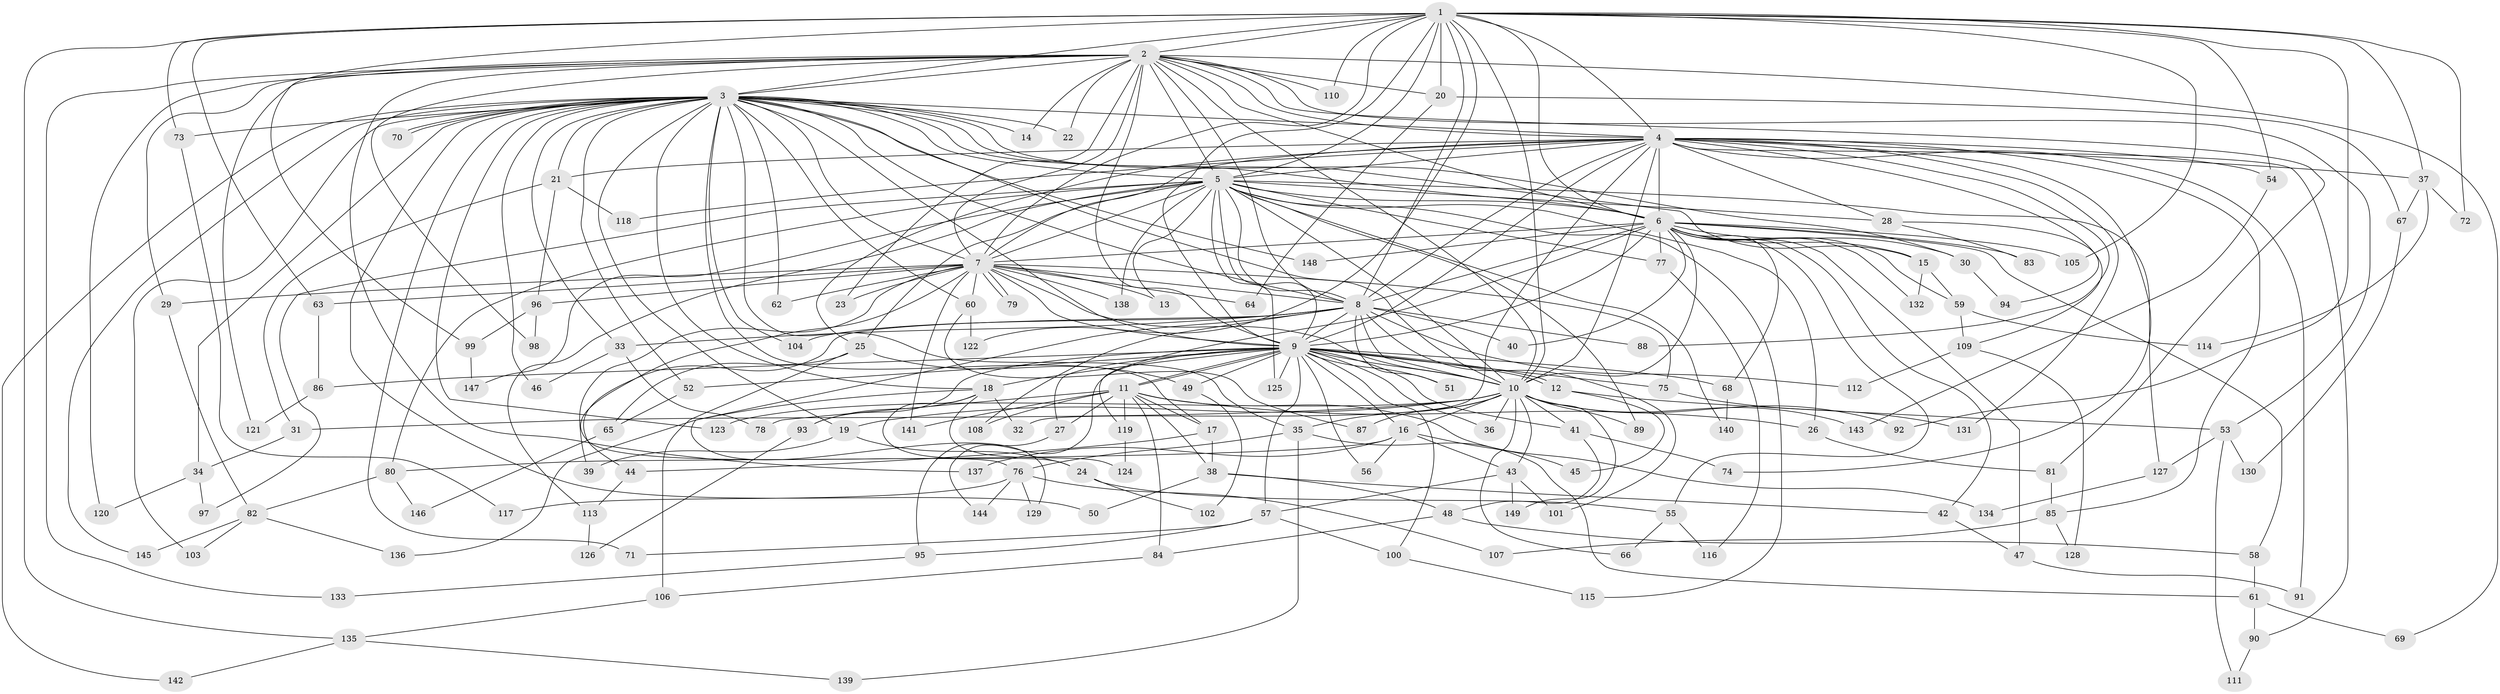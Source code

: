 // Generated by graph-tools (version 1.1) at 2025/49/03/09/25 03:49:34]
// undirected, 149 vertices, 323 edges
graph export_dot {
graph [start="1"]
  node [color=gray90,style=filled];
  1;
  2;
  3;
  4;
  5;
  6;
  7;
  8;
  9;
  10;
  11;
  12;
  13;
  14;
  15;
  16;
  17;
  18;
  19;
  20;
  21;
  22;
  23;
  24;
  25;
  26;
  27;
  28;
  29;
  30;
  31;
  32;
  33;
  34;
  35;
  36;
  37;
  38;
  39;
  40;
  41;
  42;
  43;
  44;
  45;
  46;
  47;
  48;
  49;
  50;
  51;
  52;
  53;
  54;
  55;
  56;
  57;
  58;
  59;
  60;
  61;
  62;
  63;
  64;
  65;
  66;
  67;
  68;
  69;
  70;
  71;
  72;
  73;
  74;
  75;
  76;
  77;
  78;
  79;
  80;
  81;
  82;
  83;
  84;
  85;
  86;
  87;
  88;
  89;
  90;
  91;
  92;
  93;
  94;
  95;
  96;
  97;
  98;
  99;
  100;
  101;
  102;
  103;
  104;
  105;
  106;
  107;
  108;
  109;
  110;
  111;
  112;
  113;
  114;
  115;
  116;
  117;
  118;
  119;
  120;
  121;
  122;
  123;
  124;
  125;
  126;
  127;
  128;
  129;
  130;
  131;
  132;
  133;
  134;
  135;
  136;
  137;
  138;
  139;
  140;
  141;
  142;
  143;
  144;
  145;
  146;
  147;
  148;
  149;
  1 -- 2;
  1 -- 3;
  1 -- 4;
  1 -- 5;
  1 -- 6;
  1 -- 7;
  1 -- 8;
  1 -- 9;
  1 -- 10;
  1 -- 20;
  1 -- 37;
  1 -- 54;
  1 -- 63;
  1 -- 72;
  1 -- 73;
  1 -- 92;
  1 -- 99;
  1 -- 105;
  1 -- 110;
  1 -- 122;
  1 -- 135;
  2 -- 3;
  2 -- 4;
  2 -- 5;
  2 -- 6;
  2 -- 7;
  2 -- 8;
  2 -- 9;
  2 -- 10;
  2 -- 14;
  2 -- 20;
  2 -- 22;
  2 -- 23;
  2 -- 29;
  2 -- 53;
  2 -- 69;
  2 -- 81;
  2 -- 98;
  2 -- 110;
  2 -- 120;
  2 -- 121;
  2 -- 133;
  2 -- 137;
  3 -- 4;
  3 -- 5;
  3 -- 6;
  3 -- 7;
  3 -- 8;
  3 -- 9;
  3 -- 10;
  3 -- 14;
  3 -- 15;
  3 -- 17;
  3 -- 18;
  3 -- 19;
  3 -- 21;
  3 -- 22;
  3 -- 30;
  3 -- 33;
  3 -- 34;
  3 -- 35;
  3 -- 46;
  3 -- 50;
  3 -- 52;
  3 -- 60;
  3 -- 62;
  3 -- 70;
  3 -- 70;
  3 -- 71;
  3 -- 73;
  3 -- 103;
  3 -- 104;
  3 -- 123;
  3 -- 142;
  3 -- 145;
  3 -- 148;
  4 -- 5;
  4 -- 6;
  4 -- 7;
  4 -- 8;
  4 -- 9;
  4 -- 10;
  4 -- 21;
  4 -- 25;
  4 -- 28;
  4 -- 32;
  4 -- 37;
  4 -- 54;
  4 -- 74;
  4 -- 85;
  4 -- 88;
  4 -- 90;
  4 -- 91;
  4 -- 94;
  4 -- 118;
  4 -- 131;
  5 -- 6;
  5 -- 7;
  5 -- 8;
  5 -- 9;
  5 -- 10;
  5 -- 13;
  5 -- 25;
  5 -- 26;
  5 -- 28;
  5 -- 77;
  5 -- 80;
  5 -- 89;
  5 -- 97;
  5 -- 113;
  5 -- 115;
  5 -- 125;
  5 -- 127;
  5 -- 138;
  5 -- 140;
  5 -- 147;
  6 -- 7;
  6 -- 8;
  6 -- 9;
  6 -- 10;
  6 -- 15;
  6 -- 30;
  6 -- 40;
  6 -- 42;
  6 -- 47;
  6 -- 55;
  6 -- 58;
  6 -- 59;
  6 -- 68;
  6 -- 77;
  6 -- 83;
  6 -- 105;
  6 -- 119;
  6 -- 132;
  6 -- 148;
  7 -- 8;
  7 -- 9;
  7 -- 10;
  7 -- 13;
  7 -- 23;
  7 -- 29;
  7 -- 39;
  7 -- 60;
  7 -- 62;
  7 -- 63;
  7 -- 64;
  7 -- 75;
  7 -- 76;
  7 -- 79;
  7 -- 79;
  7 -- 96;
  7 -- 138;
  7 -- 141;
  8 -- 9;
  8 -- 10;
  8 -- 33;
  8 -- 40;
  8 -- 44;
  8 -- 51;
  8 -- 88;
  8 -- 101;
  8 -- 104;
  8 -- 108;
  8 -- 112;
  8 -- 129;
  9 -- 10;
  9 -- 11;
  9 -- 11;
  9 -- 12;
  9 -- 12;
  9 -- 16;
  9 -- 18;
  9 -- 27;
  9 -- 36;
  9 -- 41;
  9 -- 49;
  9 -- 51;
  9 -- 52;
  9 -- 56;
  9 -- 57;
  9 -- 68;
  9 -- 75;
  9 -- 86;
  9 -- 93;
  9 -- 100;
  9 -- 125;
  9 -- 144;
  10 -- 16;
  10 -- 19;
  10 -- 31;
  10 -- 35;
  10 -- 36;
  10 -- 41;
  10 -- 43;
  10 -- 66;
  10 -- 87;
  10 -- 89;
  10 -- 92;
  10 -- 123;
  10 -- 143;
  10 -- 149;
  11 -- 17;
  11 -- 26;
  11 -- 27;
  11 -- 38;
  11 -- 78;
  11 -- 84;
  11 -- 108;
  11 -- 119;
  11 -- 134;
  11 -- 141;
  12 -- 45;
  12 -- 53;
  15 -- 59;
  15 -- 132;
  16 -- 43;
  16 -- 45;
  16 -- 56;
  16 -- 80;
  16 -- 137;
  17 -- 38;
  17 -- 44;
  18 -- 24;
  18 -- 32;
  18 -- 93;
  18 -- 124;
  18 -- 136;
  19 -- 24;
  19 -- 39;
  20 -- 64;
  20 -- 67;
  21 -- 31;
  21 -- 96;
  21 -- 118;
  24 -- 55;
  24 -- 102;
  25 -- 49;
  25 -- 65;
  25 -- 106;
  26 -- 81;
  27 -- 95;
  28 -- 83;
  28 -- 109;
  29 -- 82;
  30 -- 94;
  31 -- 34;
  33 -- 46;
  33 -- 78;
  34 -- 97;
  34 -- 120;
  35 -- 61;
  35 -- 76;
  35 -- 139;
  37 -- 67;
  37 -- 72;
  37 -- 114;
  38 -- 42;
  38 -- 48;
  38 -- 50;
  41 -- 48;
  41 -- 74;
  42 -- 47;
  43 -- 57;
  43 -- 101;
  43 -- 149;
  44 -- 113;
  47 -- 91;
  48 -- 58;
  48 -- 84;
  49 -- 102;
  52 -- 65;
  53 -- 111;
  53 -- 127;
  53 -- 130;
  54 -- 143;
  55 -- 66;
  55 -- 116;
  57 -- 71;
  57 -- 95;
  57 -- 100;
  58 -- 61;
  59 -- 109;
  59 -- 114;
  60 -- 87;
  60 -- 122;
  61 -- 69;
  61 -- 90;
  63 -- 86;
  65 -- 146;
  67 -- 130;
  68 -- 140;
  73 -- 117;
  75 -- 131;
  76 -- 107;
  76 -- 117;
  76 -- 129;
  76 -- 144;
  77 -- 116;
  80 -- 82;
  80 -- 146;
  81 -- 85;
  82 -- 103;
  82 -- 136;
  82 -- 145;
  84 -- 106;
  85 -- 107;
  85 -- 128;
  86 -- 121;
  90 -- 111;
  93 -- 126;
  95 -- 133;
  96 -- 98;
  96 -- 99;
  99 -- 147;
  100 -- 115;
  106 -- 135;
  109 -- 112;
  109 -- 128;
  113 -- 126;
  119 -- 124;
  127 -- 134;
  135 -- 139;
  135 -- 142;
}
